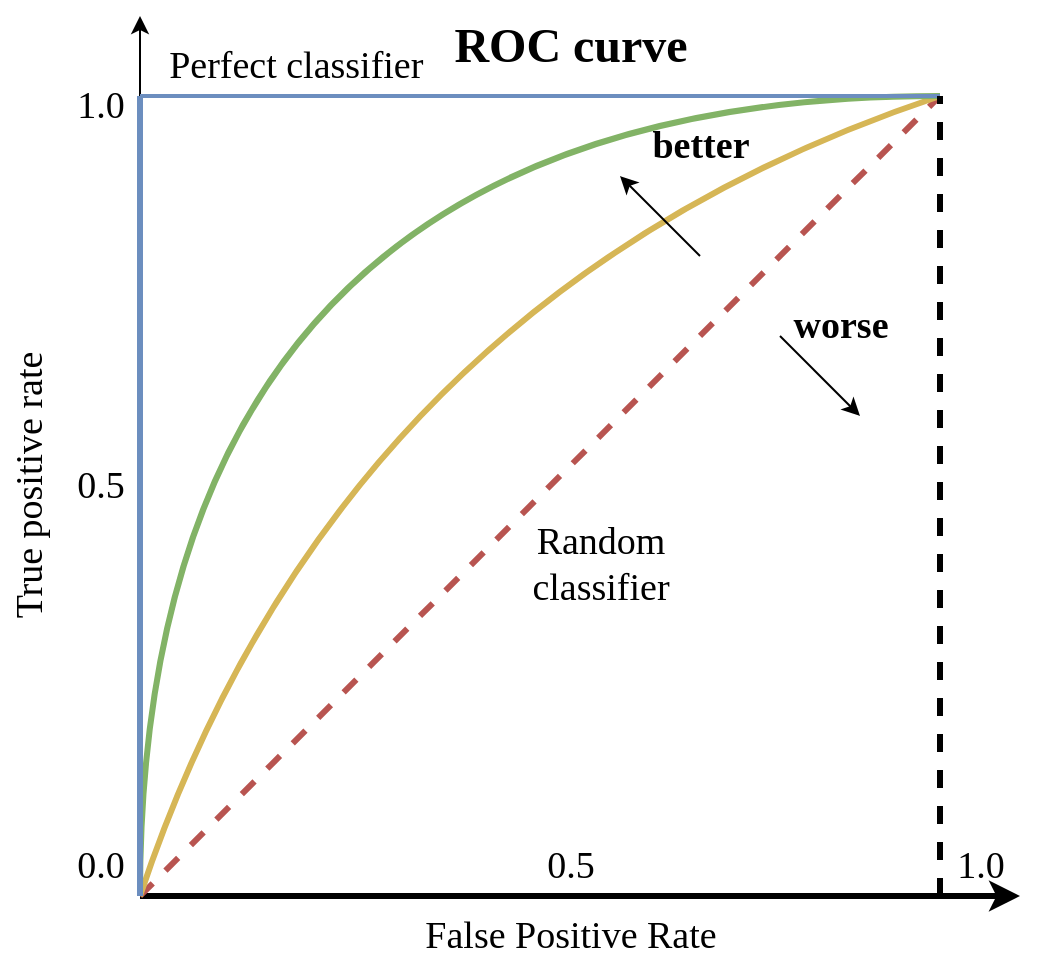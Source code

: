 <mxfile version="17.1.3" type="device"><diagram id="pkzNowF3vvjdlbcOTgq8" name="Page-1"><mxGraphModel dx="1038" dy="1682" grid="1" gridSize="10" guides="1" tooltips="1" connect="1" arrows="1" fold="1" page="1" pageScale="1" pageWidth="827" pageHeight="1169" math="0" shadow="0"><root><mxCell id="0"/><mxCell id="1" parent="0"/><mxCell id="vWjBcvX6GTLlytVep8BX-1" value="" style="endArrow=classic;html=1;rounded=0;fontFamily=Times New Roman;fontSize=19;strokeWidth=3;" parent="1" edge="1"><mxGeometry width="50" height="50" relative="1" as="geometry"><mxPoint x="360" y="360" as="sourcePoint"/><mxPoint x="800" y="360" as="targetPoint"/></mxGeometry></mxCell><mxCell id="vWjBcvX6GTLlytVep8BX-2" value="" style="endArrow=classic;html=1;rounded=0;" parent="1" edge="1"><mxGeometry width="50" height="50" relative="1" as="geometry"><mxPoint x="360" y="360" as="sourcePoint"/><mxPoint x="360" y="-80" as="targetPoint"/></mxGeometry></mxCell><mxCell id="vWjBcvX6GTLlytVep8BX-3" value="1.0" style="text;html=1;align=center;verticalAlign=middle;resizable=0;points=[];autosize=1;strokeColor=none;fillColor=none;fontFamily=Times New Roman;fontSize=19;" parent="1" vertex="1"><mxGeometry x="320" y="-50" width="40" height="30" as="geometry"/></mxCell><mxCell id="vWjBcvX6GTLlytVep8BX-4" value="1.0" style="text;html=1;align=center;verticalAlign=middle;resizable=0;points=[];autosize=1;strokeColor=none;fillColor=none;fontFamily=Times New Roman;fontSize=19;" parent="1" vertex="1"><mxGeometry x="760" y="330" width="40" height="30" as="geometry"/></mxCell><mxCell id="ftJ2YEQY7LBDFOZfRyRP-1" value="" style="endArrow=none;html=1;rounded=0;endFill=0;dashed=1;fillColor=#f8cecc;strokeColor=#b85450;fontFamily=Times New Roman;fontSize=19;strokeWidth=3;" edge="1" parent="1"><mxGeometry width="50" height="50" relative="1" as="geometry"><mxPoint x="360" y="360" as="sourcePoint"/><mxPoint x="760" y="-40" as="targetPoint"/></mxGeometry></mxCell><mxCell id="ftJ2YEQY7LBDFOZfRyRP-13" value="&lt;font style=&quot;font-size: 19px;&quot;&gt;Random &lt;br style=&quot;font-size: 19px;&quot;&gt;classifier&lt;/font&gt;" style="edgeLabel;html=1;align=center;verticalAlign=middle;resizable=0;points=[];fontSize=19;fontFamily=Times New Roman;labelBackgroundColor=none;" vertex="1" connectable="0" parent="ftJ2YEQY7LBDFOZfRyRP-1"><mxGeometry x="-0.164" y="-1" relative="1" as="geometry"><mxPoint x="62" as="offset"/></mxGeometry></mxCell><mxCell id="ftJ2YEQY7LBDFOZfRyRP-4" value="" style="curved=1;endArrow=none;html=1;rounded=0;endFill=0;fillColor=#fff2cc;strokeColor=#d6b656;fontFamily=Times New Roman;fontSize=19;strokeWidth=3;" edge="1" parent="1"><mxGeometry width="50" height="50" relative="1" as="geometry"><mxPoint x="360" y="360" as="sourcePoint"/><mxPoint x="760" y="-40" as="targetPoint"/><Array as="points"><mxPoint x="460" y="60"/></Array></mxGeometry></mxCell><mxCell id="ftJ2YEQY7LBDFOZfRyRP-5" value="" style="curved=1;endArrow=none;html=1;rounded=0;endFill=0;fillColor=#d5e8d4;strokeColor=#82b366;strokeWidth=3;fontFamily=Times New Roman;fontSize=19;" edge="1" parent="1"><mxGeometry width="50" height="50" relative="1" as="geometry"><mxPoint x="360" y="360" as="sourcePoint"/><mxPoint x="760" y="-40" as="targetPoint"/><Array as="points"><mxPoint x="360" y="-40"/></Array></mxGeometry></mxCell><mxCell id="ftJ2YEQY7LBDFOZfRyRP-6" value="" style="endArrow=classic;html=1;rounded=0;fontFamily=Times New Roman;fontSize=19;" edge="1" parent="1"><mxGeometry width="50" height="50" relative="1" as="geometry"><mxPoint x="680" y="80" as="sourcePoint"/><mxPoint x="720" y="120" as="targetPoint"/></mxGeometry></mxCell><mxCell id="ftJ2YEQY7LBDFOZfRyRP-8" value="" style="endArrow=none;html=1;rounded=0;fillColor=#dae8fc;strokeColor=#6c8ebf;strokeWidth=2;fontFamily=Times New Roman;fontSize=19;" edge="1" parent="1"><mxGeometry width="50" height="50" relative="1" as="geometry"><mxPoint x="760" y="-40" as="sourcePoint"/><mxPoint x="360" y="-40" as="targetPoint"/></mxGeometry></mxCell><mxCell id="ftJ2YEQY7LBDFOZfRyRP-14" value="Perfect classifier&amp;nbsp;" style="edgeLabel;html=1;align=center;verticalAlign=middle;resizable=0;points=[];fontSize=19;fontFamily=Times New Roman;labelBackgroundColor=none;" vertex="1" connectable="0" parent="ftJ2YEQY7LBDFOZfRyRP-8"><mxGeometry x="0.459" y="-1" relative="1" as="geometry"><mxPoint x="-28" y="-14" as="offset"/></mxGeometry></mxCell><mxCell id="ftJ2YEQY7LBDFOZfRyRP-9" value="" style="endArrow=none;html=1;rounded=0;fillColor=#dae8fc;strokeColor=#6c8ebf;strokeWidth=3;fontFamily=Times New Roman;fontSize=19;" edge="1" parent="1"><mxGeometry width="50" height="50" relative="1" as="geometry"><mxPoint x="360" y="360" as="sourcePoint"/><mxPoint x="360" y="-40" as="targetPoint"/></mxGeometry></mxCell><mxCell id="ftJ2YEQY7LBDFOZfRyRP-10" value="" style="endArrow=classic;html=1;rounded=0;fontFamily=Times New Roman;fontSize=19;" edge="1" parent="1"><mxGeometry width="50" height="50" relative="1" as="geometry"><mxPoint x="640" y="40" as="sourcePoint"/><mxPoint x="600" as="targetPoint"/></mxGeometry></mxCell><mxCell id="ftJ2YEQY7LBDFOZfRyRP-11" value="better" style="text;html=1;align=center;verticalAlign=middle;resizable=0;points=[];autosize=1;strokeColor=none;fillColor=none;fontSize=19;fontFamily=Times New Roman;fontStyle=1" vertex="1" parent="1"><mxGeometry x="610" y="-30" width="60" height="30" as="geometry"/></mxCell><mxCell id="ftJ2YEQY7LBDFOZfRyRP-12" value="worse" style="text;html=1;align=center;verticalAlign=middle;resizable=0;points=[];autosize=1;strokeColor=none;fillColor=none;fontSize=19;fontFamily=Times New Roman;fontStyle=1" vertex="1" parent="1"><mxGeometry x="680" y="60" width="60" height="30" as="geometry"/></mxCell><mxCell id="ftJ2YEQY7LBDFOZfRyRP-15" value="" style="endArrow=none;html=1;rounded=0;fontFamily=Times New Roman;fontSize=19;strokeWidth=3;dashed=1;" edge="1" parent="1"><mxGeometry width="50" height="50" relative="1" as="geometry"><mxPoint x="760" y="360" as="sourcePoint"/><mxPoint x="760" y="-40" as="targetPoint"/></mxGeometry></mxCell><mxCell id="ftJ2YEQY7LBDFOZfRyRP-16" value="True positive rate" style="text;html=1;align=center;verticalAlign=middle;resizable=0;points=[];autosize=1;strokeColor=none;fillColor=none;fontSize=19;fontFamily=Times New Roman;rotation=-90;" vertex="1" parent="1"><mxGeometry x="230" y="140" width="150" height="30" as="geometry"/></mxCell><mxCell id="ftJ2YEQY7LBDFOZfRyRP-17" value="False Positive Rate" style="text;html=1;align=center;verticalAlign=middle;resizable=0;points=[];autosize=1;strokeColor=none;fillColor=none;fontSize=19;fontFamily=Times New Roman;" vertex="1" parent="1"><mxGeometry x="495" y="365" width="160" height="30" as="geometry"/></mxCell><mxCell id="ftJ2YEQY7LBDFOZfRyRP-18" value="0.0" style="text;html=1;align=center;verticalAlign=middle;resizable=0;points=[];autosize=1;strokeColor=none;fillColor=none;fontFamily=Times New Roman;fontSize=19;" vertex="1" parent="1"><mxGeometry x="320" y="330" width="40" height="30" as="geometry"/></mxCell><mxCell id="ftJ2YEQY7LBDFOZfRyRP-19" value="0.5" style="text;html=1;align=center;verticalAlign=middle;resizable=0;points=[];autosize=1;strokeColor=none;fillColor=none;fontFamily=Times New Roman;fontSize=19;" vertex="1" parent="1"><mxGeometry x="320" y="140" width="40" height="30" as="geometry"/></mxCell><mxCell id="ftJ2YEQY7LBDFOZfRyRP-20" value="0.5" style="text;html=1;align=center;verticalAlign=middle;resizable=0;points=[];autosize=1;strokeColor=none;fillColor=none;fontFamily=Times New Roman;fontSize=19;" vertex="1" parent="1"><mxGeometry x="555" y="330" width="40" height="30" as="geometry"/></mxCell><mxCell id="ftJ2YEQY7LBDFOZfRyRP-21" value="ROC curve" style="text;html=1;align=center;verticalAlign=middle;resizable=0;points=[];autosize=1;strokeColor=none;fillColor=none;fontSize=24;fontFamily=Times New Roman;fontStyle=1" vertex="1" parent="1"><mxGeometry x="510" y="-80" width="130" height="30" as="geometry"/></mxCell></root></mxGraphModel></diagram></mxfile>